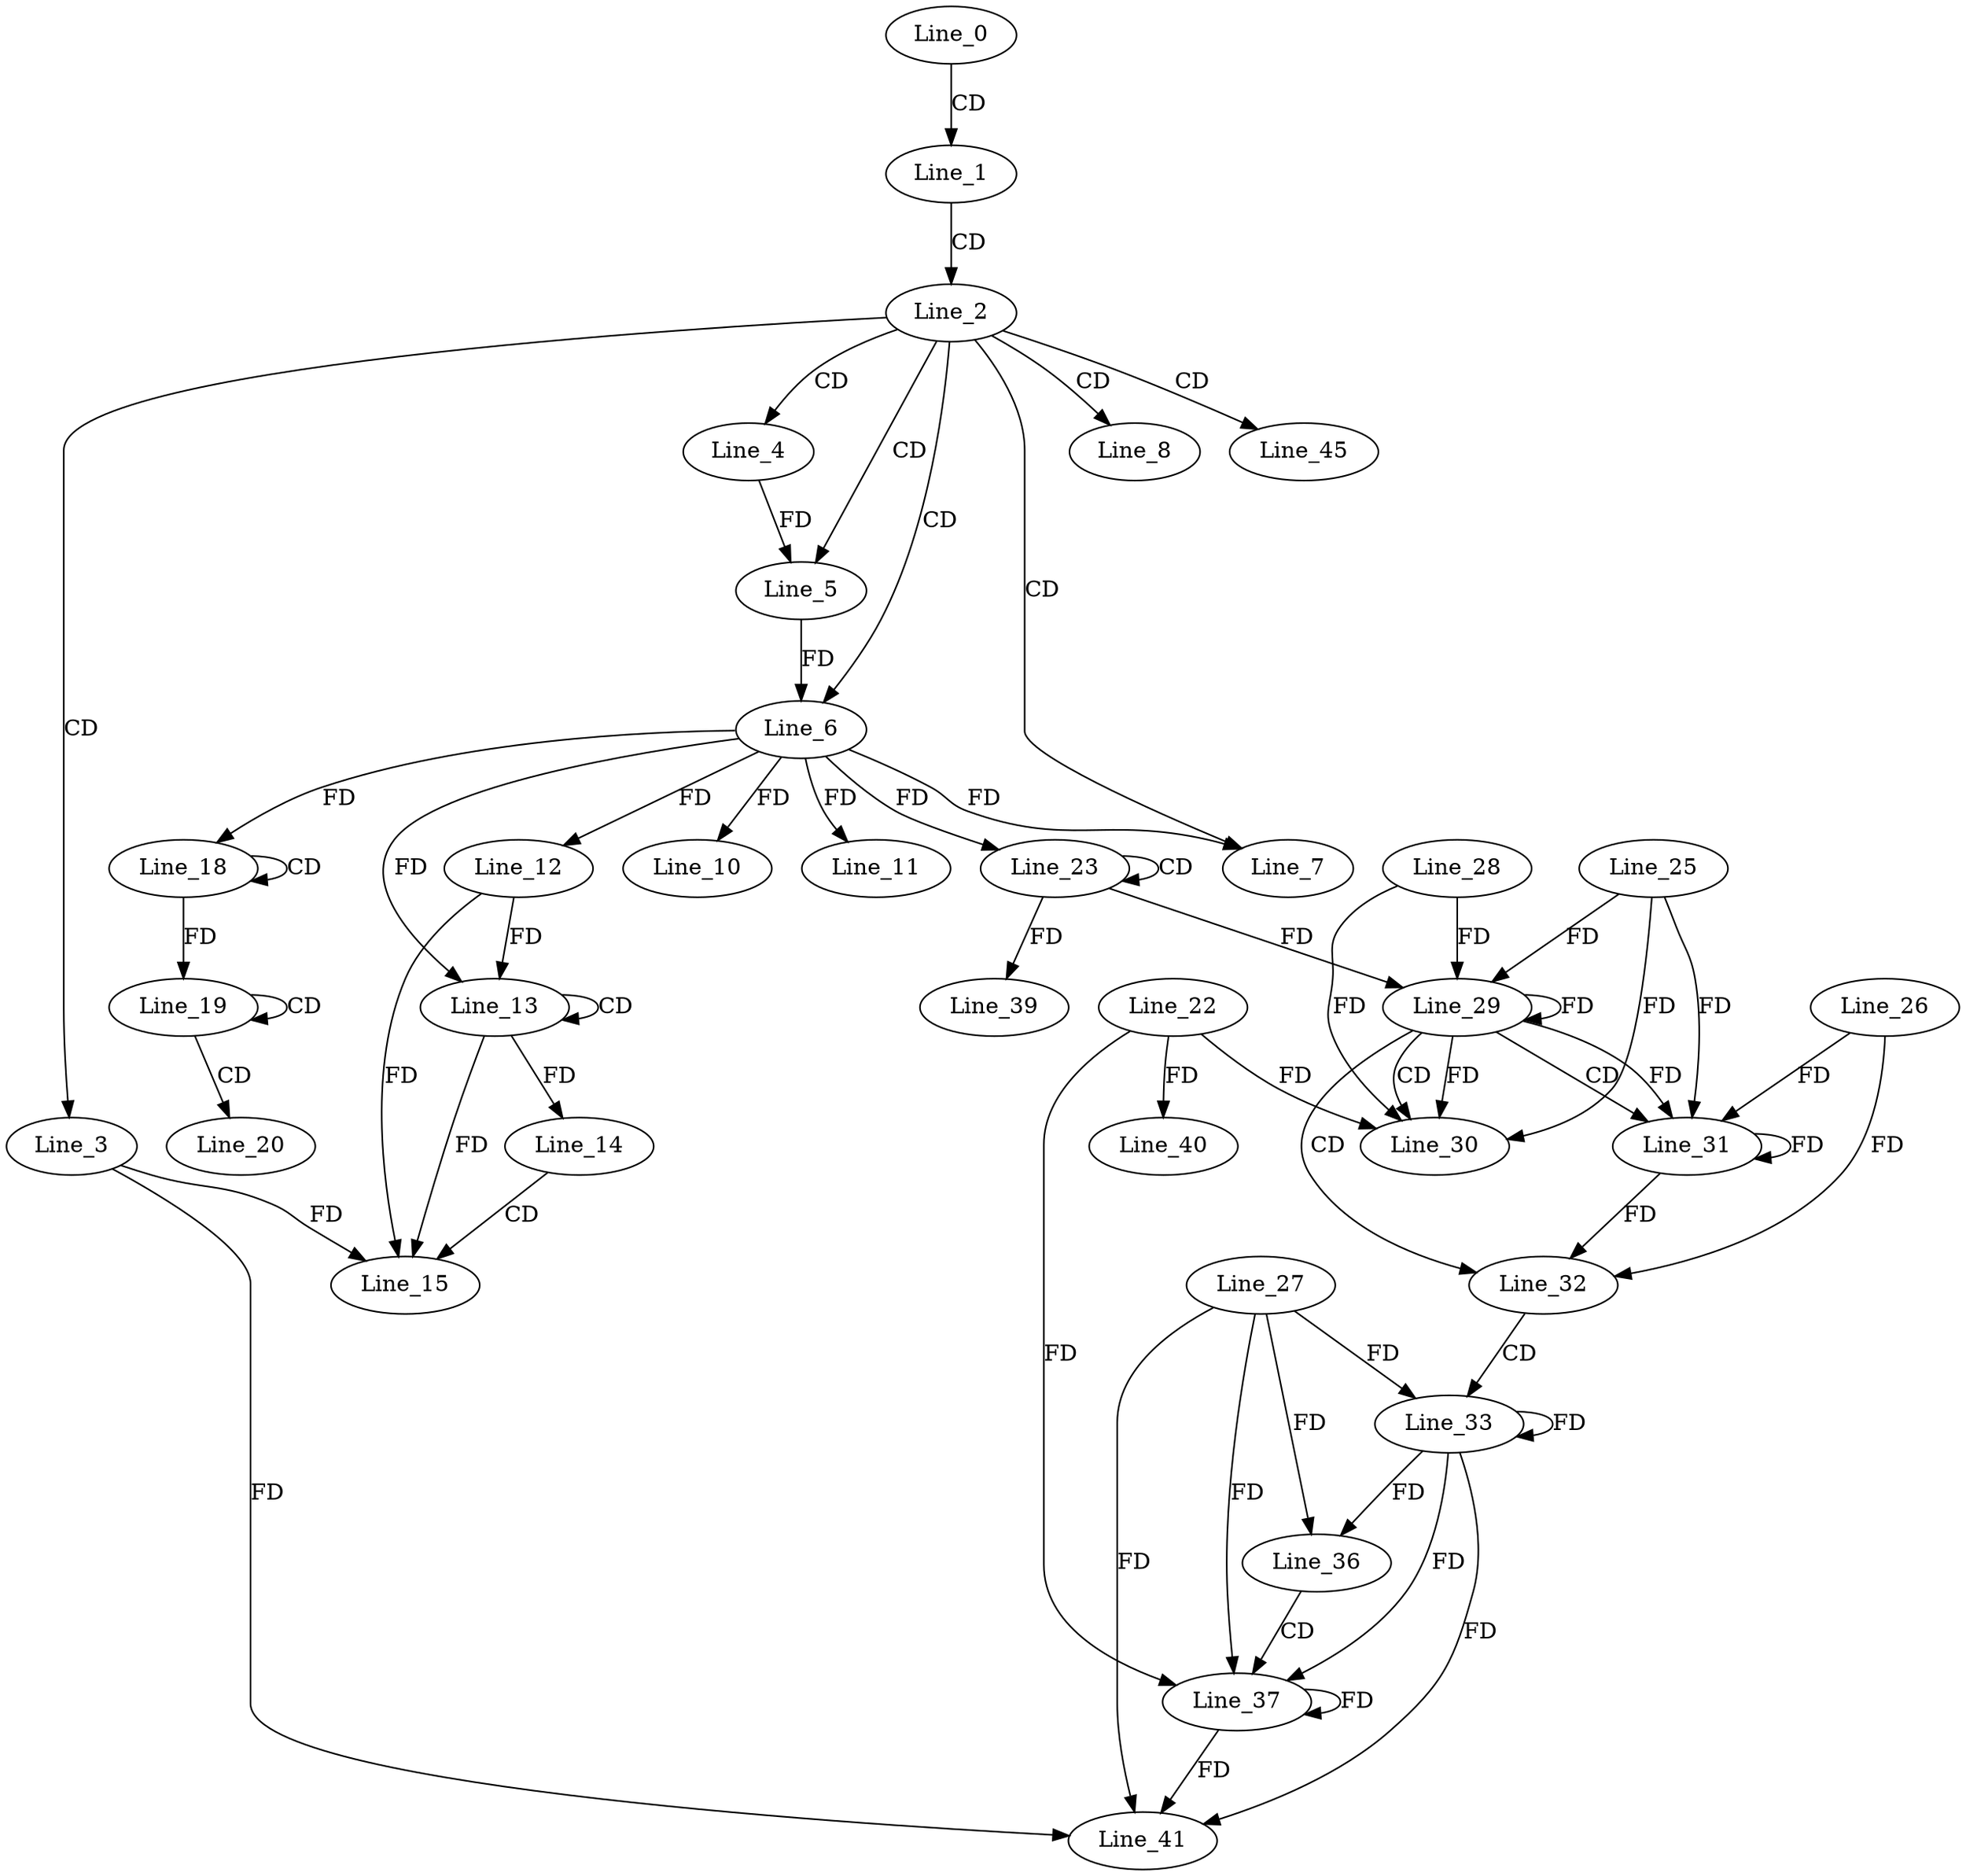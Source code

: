 digraph G {
  Line_0;
  Line_1;
  Line_2;
  Line_3;
  Line_4;
  Line_5;
  Line_5;
  Line_6;
  Line_6;
  Line_7;
  Line_8;
  Line_10;
  Line_11;
  Line_12;
  Line_13;
  Line_13;
  Line_12;
  Line_13;
  Line_14;
  Line_14;
  Line_15;
  Line_15;
  Line_18;
  Line_18;
  Line_19;
  Line_19;
  Line_19;
  Line_19;
  Line_20;
  Line_23;
  Line_23;
  Line_29;
  Line_25;
  Line_29;
  Line_28;
  Line_29;
  Line_30;
  Line_22;
  Line_31;
  Line_26;
  Line_32;
  Line_33;
  Line_27;
  Line_33;
  Line_36;
  Line_37;
  Line_37;
  Line_39;
  Line_40;
  Line_41;
  Line_45;
  Line_0 -> Line_1 [ label="CD" ];
  Line_1 -> Line_2 [ label="CD" ];
  Line_2 -> Line_3 [ label="CD" ];
  Line_2 -> Line_4 [ label="CD" ];
  Line_2 -> Line_5 [ label="CD" ];
  Line_4 -> Line_5 [ label="FD" ];
  Line_2 -> Line_6 [ label="CD" ];
  Line_5 -> Line_6 [ label="FD" ];
  Line_2 -> Line_7 [ label="CD" ];
  Line_6 -> Line_7 [ label="FD" ];
  Line_2 -> Line_8 [ label="CD" ];
  Line_6 -> Line_10 [ label="FD" ];
  Line_6 -> Line_11 [ label="FD" ];
  Line_6 -> Line_12 [ label="FD" ];
  Line_13 -> Line_13 [ label="CD" ];
  Line_12 -> Line_13 [ label="FD" ];
  Line_6 -> Line_13 [ label="FD" ];
  Line_13 -> Line_14 [ label="FD" ];
  Line_14 -> Line_15 [ label="CD" ];
  Line_3 -> Line_15 [ label="FD" ];
  Line_12 -> Line_15 [ label="FD" ];
  Line_13 -> Line_15 [ label="FD" ];
  Line_18 -> Line_18 [ label="CD" ];
  Line_6 -> Line_18 [ label="FD" ];
  Line_19 -> Line_19 [ label="CD" ];
  Line_18 -> Line_19 [ label="FD" ];
  Line_19 -> Line_20 [ label="CD" ];
  Line_23 -> Line_23 [ label="CD" ];
  Line_6 -> Line_23 [ label="FD" ];
  Line_29 -> Line_29 [ label="FD" ];
  Line_25 -> Line_29 [ label="FD" ];
  Line_23 -> Line_29 [ label="FD" ];
  Line_28 -> Line_29 [ label="FD" ];
  Line_29 -> Line_30 [ label="CD" ];
  Line_22 -> Line_30 [ label="FD" ];
  Line_28 -> Line_30 [ label="FD" ];
  Line_29 -> Line_30 [ label="FD" ];
  Line_25 -> Line_30 [ label="FD" ];
  Line_29 -> Line_31 [ label="CD" ];
  Line_31 -> Line_31 [ label="FD" ];
  Line_26 -> Line_31 [ label="FD" ];
  Line_29 -> Line_31 [ label="FD" ];
  Line_25 -> Line_31 [ label="FD" ];
  Line_29 -> Line_32 [ label="CD" ];
  Line_31 -> Line_32 [ label="FD" ];
  Line_26 -> Line_32 [ label="FD" ];
  Line_32 -> Line_33 [ label="CD" ];
  Line_33 -> Line_33 [ label="FD" ];
  Line_27 -> Line_33 [ label="FD" ];
  Line_33 -> Line_36 [ label="FD" ];
  Line_27 -> Line_36 [ label="FD" ];
  Line_36 -> Line_37 [ label="CD" ];
  Line_33 -> Line_37 [ label="FD" ];
  Line_27 -> Line_37 [ label="FD" ];
  Line_37 -> Line_37 [ label="FD" ];
  Line_22 -> Line_37 [ label="FD" ];
  Line_23 -> Line_39 [ label="FD" ];
  Line_22 -> Line_40 [ label="FD" ];
  Line_3 -> Line_41 [ label="FD" ];
  Line_33 -> Line_41 [ label="FD" ];
  Line_27 -> Line_41 [ label="FD" ];
  Line_37 -> Line_41 [ label="FD" ];
  Line_2 -> Line_45 [ label="CD" ];
}
